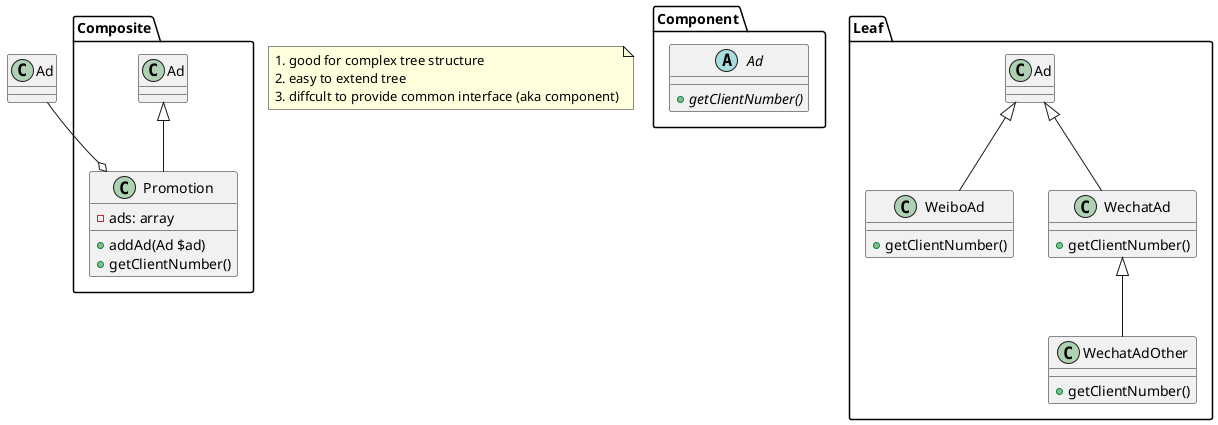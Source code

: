 @startuml Composite
page 3x3
package Component {
    abstract class Ad {
        {abstract} +getClientNumber()
    }
}

package Leaf {
    class WeiboAd extends Ad {
        +getClientNumber()
    }
    class WechatAd extends Ad {
        +getClientNumber()
    }
    class WechatAdOther extends WechatAd {
        +getClientNumber()
    }
}
package Composite {
    class Promotion extends Ad {
        -ads: array
        +addAd(Ad $ad)
        +getClientNumber()
    }
}
Ad --o Promotion

note as n1
    1. good for complex tree structure
    2. easy to extend tree
    3. diffcult to provide common interface (aka component)
endnote
@enduml
